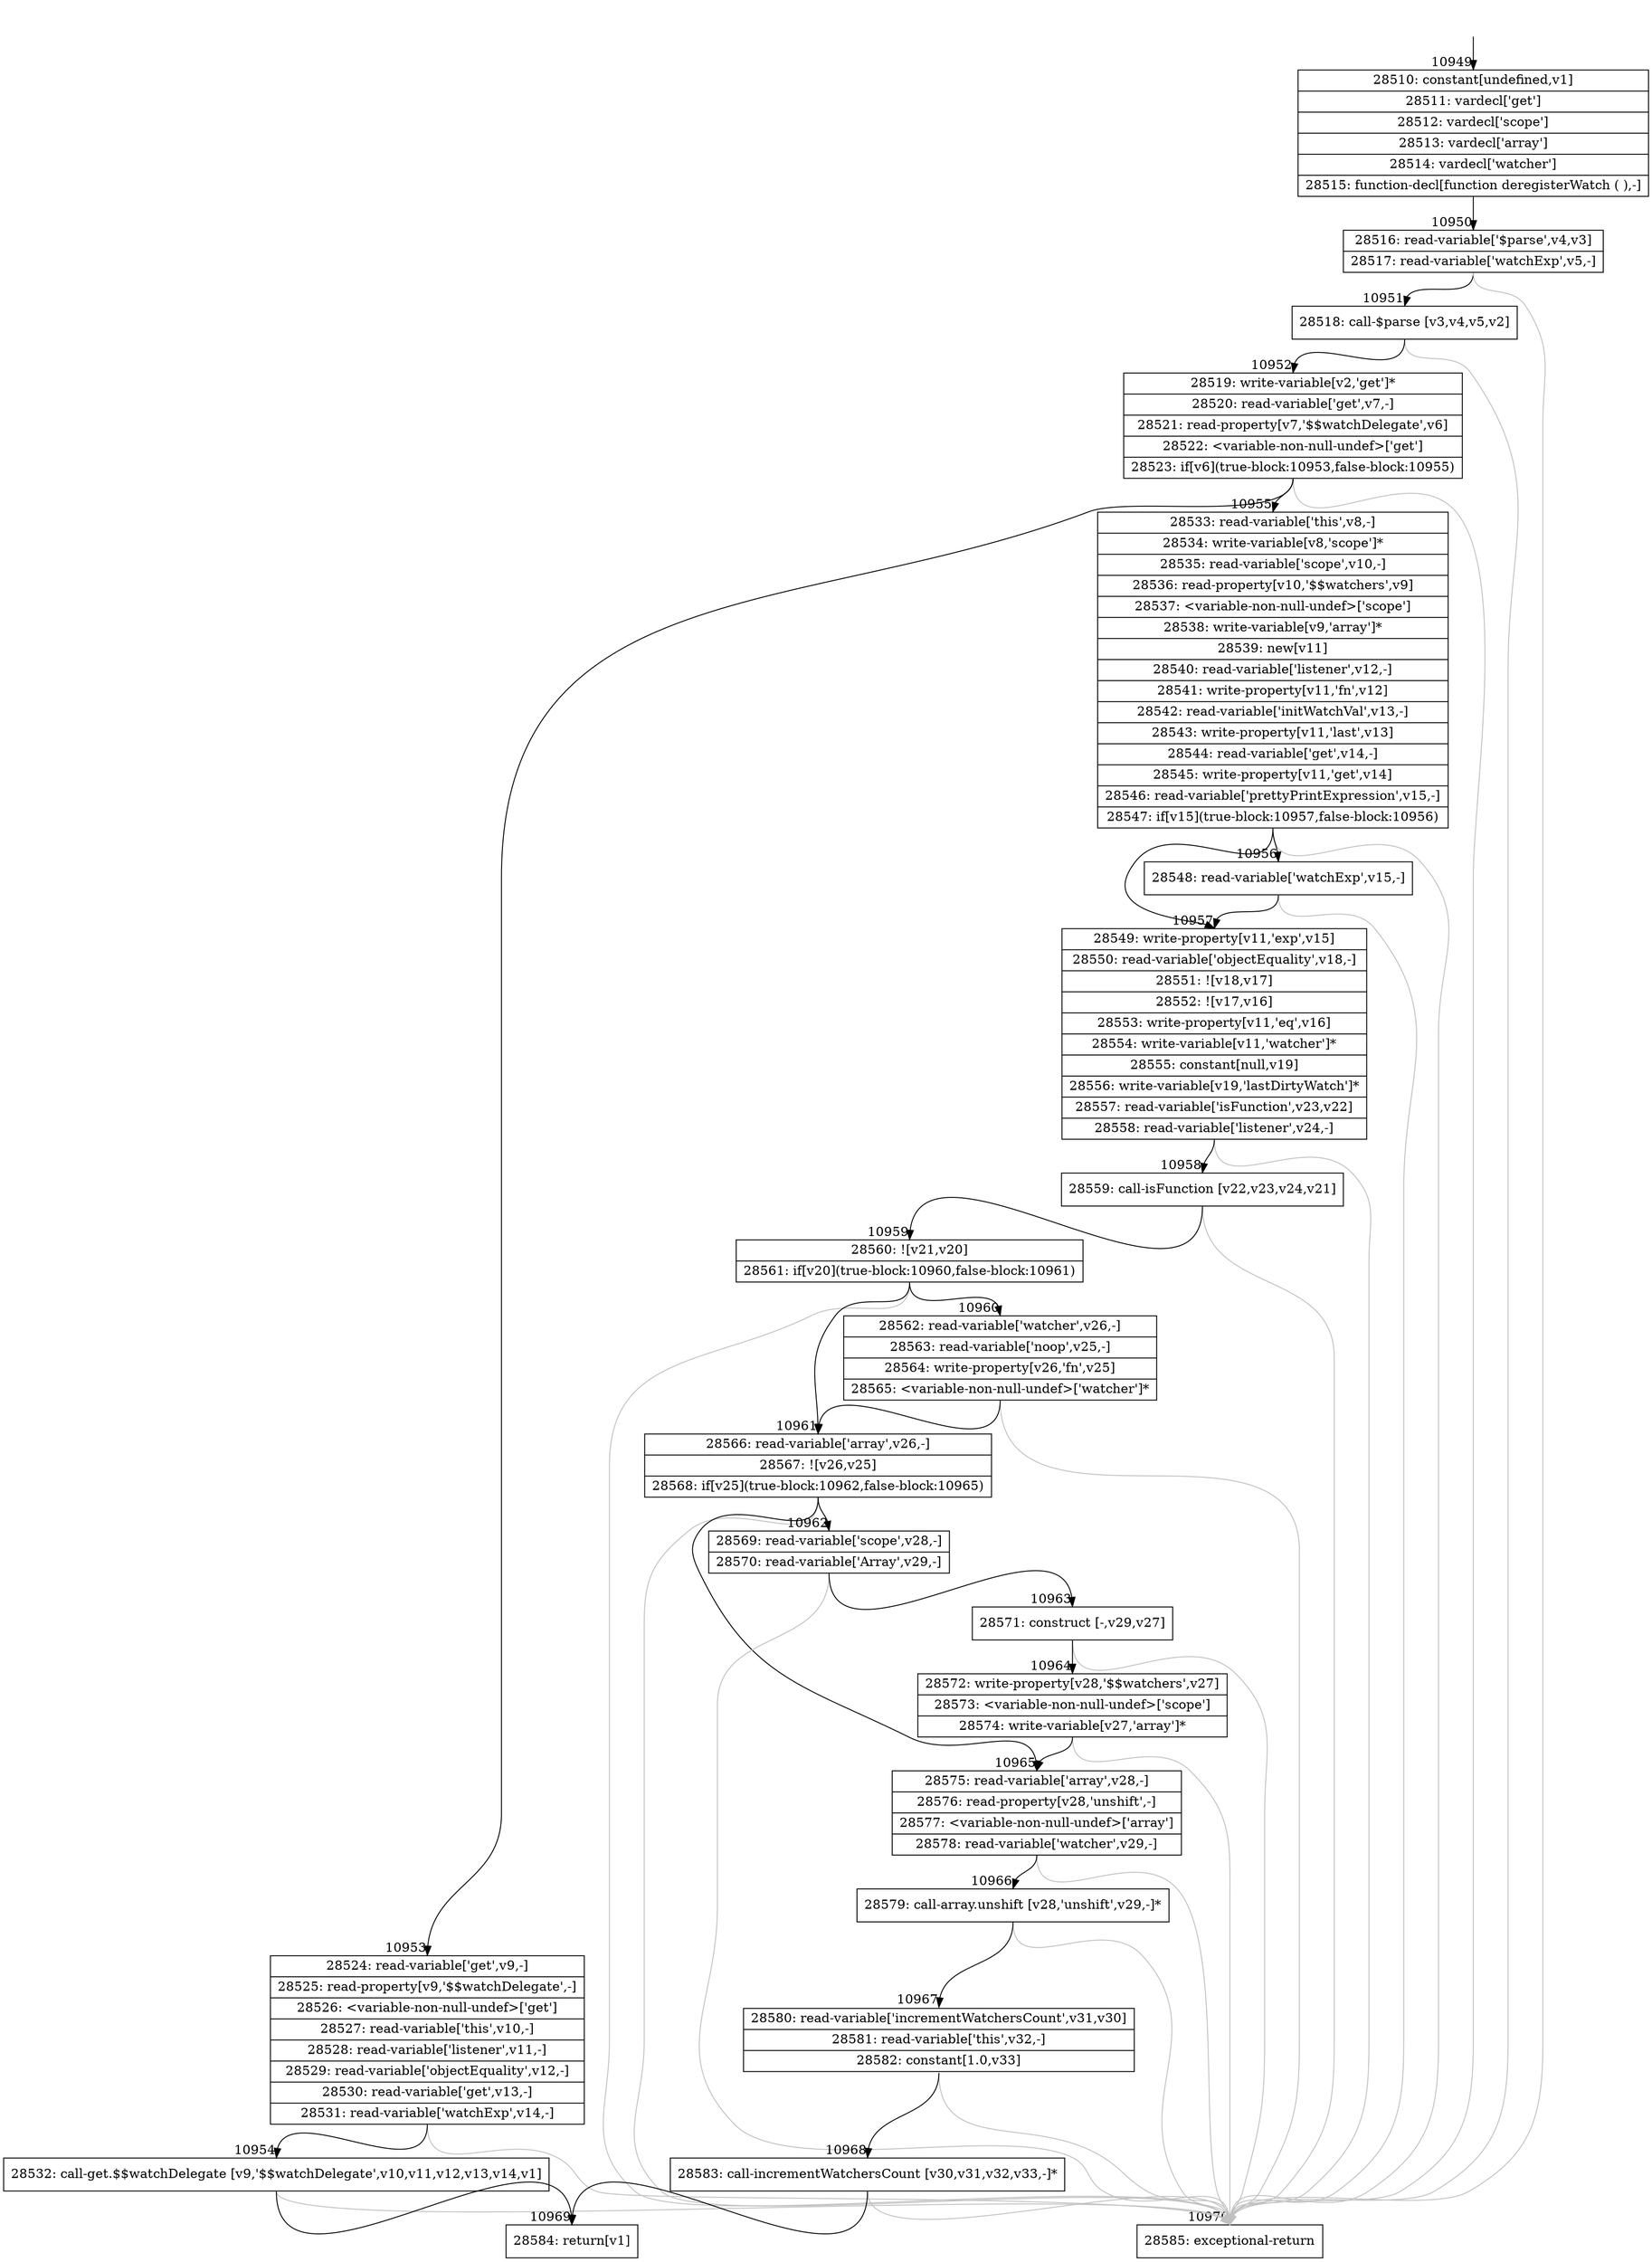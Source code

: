 digraph {
rankdir="TD"
BB_entry850[shape=none,label=""];
BB_entry850 -> BB10949 [tailport=s, headport=n, headlabel="    10949"]
BB10949 [shape=record label="{28510: constant[undefined,v1]|28511: vardecl['get']|28512: vardecl['scope']|28513: vardecl['array']|28514: vardecl['watcher']|28515: function-decl[function deregisterWatch ( ),-]}" ] 
BB10949 -> BB10950 [tailport=s, headport=n, headlabel="      10950"]
BB10950 [shape=record label="{28516: read-variable['$parse',v4,v3]|28517: read-variable['watchExp',v5,-]}" ] 
BB10950 -> BB10951 [tailport=s, headport=n, headlabel="      10951"]
BB10950 -> BB10970 [tailport=s, headport=n, color=gray, headlabel="      10970"]
BB10951 [shape=record label="{28518: call-$parse [v3,v4,v5,v2]}" ] 
BB10951 -> BB10952 [tailport=s, headport=n, headlabel="      10952"]
BB10951 -> BB10970 [tailport=s, headport=n, color=gray]
BB10952 [shape=record label="{28519: write-variable[v2,'get']*|28520: read-variable['get',v7,-]|28521: read-property[v7,'$$watchDelegate',v6]|28522: \<variable-non-null-undef\>['get']|28523: if[v6](true-block:10953,false-block:10955)}" ] 
BB10952 -> BB10953 [tailport=s, headport=n, headlabel="      10953"]
BB10952 -> BB10955 [tailport=s, headport=n, headlabel="      10955"]
BB10952 -> BB10970 [tailport=s, headport=n, color=gray]
BB10953 [shape=record label="{28524: read-variable['get',v9,-]|28525: read-property[v9,'$$watchDelegate',-]|28526: \<variable-non-null-undef\>['get']|28527: read-variable['this',v10,-]|28528: read-variable['listener',v11,-]|28529: read-variable['objectEquality',v12,-]|28530: read-variable['get',v13,-]|28531: read-variable['watchExp',v14,-]}" ] 
BB10953 -> BB10954 [tailport=s, headport=n, headlabel="      10954"]
BB10953 -> BB10970 [tailport=s, headport=n, color=gray]
BB10954 [shape=record label="{28532: call-get.$$watchDelegate [v9,'$$watchDelegate',v10,v11,v12,v13,v14,v1]}" ] 
BB10954 -> BB10969 [tailport=s, headport=n, headlabel="      10969"]
BB10954 -> BB10970 [tailport=s, headport=n, color=gray]
BB10955 [shape=record label="{28533: read-variable['this',v8,-]|28534: write-variable[v8,'scope']*|28535: read-variable['scope',v10,-]|28536: read-property[v10,'$$watchers',v9]|28537: \<variable-non-null-undef\>['scope']|28538: write-variable[v9,'array']*|28539: new[v11]|28540: read-variable['listener',v12,-]|28541: write-property[v11,'fn',v12]|28542: read-variable['initWatchVal',v13,-]|28543: write-property[v11,'last',v13]|28544: read-variable['get',v14,-]|28545: write-property[v11,'get',v14]|28546: read-variable['prettyPrintExpression',v15,-]|28547: if[v15](true-block:10957,false-block:10956)}" ] 
BB10955 -> BB10957 [tailport=s, headport=n, headlabel="      10957"]
BB10955 -> BB10956 [tailport=s, headport=n, headlabel="      10956"]
BB10955 -> BB10970 [tailport=s, headport=n, color=gray]
BB10956 [shape=record label="{28548: read-variable['watchExp',v15,-]}" ] 
BB10956 -> BB10957 [tailport=s, headport=n]
BB10956 -> BB10970 [tailport=s, headport=n, color=gray]
BB10957 [shape=record label="{28549: write-property[v11,'exp',v15]|28550: read-variable['objectEquality',v18,-]|28551: ![v18,v17]|28552: ![v17,v16]|28553: write-property[v11,'eq',v16]|28554: write-variable[v11,'watcher']*|28555: constant[null,v19]|28556: write-variable[v19,'lastDirtyWatch']*|28557: read-variable['isFunction',v23,v22]|28558: read-variable['listener',v24,-]}" ] 
BB10957 -> BB10958 [tailport=s, headport=n, headlabel="      10958"]
BB10957 -> BB10970 [tailport=s, headport=n, color=gray]
BB10958 [shape=record label="{28559: call-isFunction [v22,v23,v24,v21]}" ] 
BB10958 -> BB10959 [tailport=s, headport=n, headlabel="      10959"]
BB10958 -> BB10970 [tailport=s, headport=n, color=gray]
BB10959 [shape=record label="{28560: ![v21,v20]|28561: if[v20](true-block:10960,false-block:10961)}" ] 
BB10959 -> BB10960 [tailport=s, headport=n, headlabel="      10960"]
BB10959 -> BB10961 [tailport=s, headport=n, headlabel="      10961"]
BB10959 -> BB10970 [tailport=s, headport=n, color=gray]
BB10960 [shape=record label="{28562: read-variable['watcher',v26,-]|28563: read-variable['noop',v25,-]|28564: write-property[v26,'fn',v25]|28565: \<variable-non-null-undef\>['watcher']*}" ] 
BB10960 -> BB10961 [tailport=s, headport=n]
BB10960 -> BB10970 [tailport=s, headport=n, color=gray]
BB10961 [shape=record label="{28566: read-variable['array',v26,-]|28567: ![v26,v25]|28568: if[v25](true-block:10962,false-block:10965)}" ] 
BB10961 -> BB10962 [tailport=s, headport=n, headlabel="      10962"]
BB10961 -> BB10965 [tailport=s, headport=n, headlabel="      10965"]
BB10961 -> BB10970 [tailport=s, headport=n, color=gray]
BB10962 [shape=record label="{28569: read-variable['scope',v28,-]|28570: read-variable['Array',v29,-]}" ] 
BB10962 -> BB10963 [tailport=s, headport=n, headlabel="      10963"]
BB10962 -> BB10970 [tailport=s, headport=n, color=gray]
BB10963 [shape=record label="{28571: construct [-,v29,v27]}" ] 
BB10963 -> BB10964 [tailport=s, headport=n, headlabel="      10964"]
BB10963 -> BB10970 [tailport=s, headport=n, color=gray]
BB10964 [shape=record label="{28572: write-property[v28,'$$watchers',v27]|28573: \<variable-non-null-undef\>['scope']|28574: write-variable[v27,'array']*}" ] 
BB10964 -> BB10965 [tailport=s, headport=n]
BB10964 -> BB10970 [tailport=s, headport=n, color=gray]
BB10965 [shape=record label="{28575: read-variable['array',v28,-]|28576: read-property[v28,'unshift',-]|28577: \<variable-non-null-undef\>['array']|28578: read-variable['watcher',v29,-]}" ] 
BB10965 -> BB10966 [tailport=s, headport=n, headlabel="      10966"]
BB10965 -> BB10970 [tailport=s, headport=n, color=gray]
BB10966 [shape=record label="{28579: call-array.unshift [v28,'unshift',v29,-]*}" ] 
BB10966 -> BB10967 [tailport=s, headport=n, headlabel="      10967"]
BB10966 -> BB10970 [tailport=s, headport=n, color=gray]
BB10967 [shape=record label="{28580: read-variable['incrementWatchersCount',v31,v30]|28581: read-variable['this',v32,-]|28582: constant[1.0,v33]}" ] 
BB10967 -> BB10968 [tailport=s, headport=n, headlabel="      10968"]
BB10967 -> BB10970 [tailport=s, headport=n, color=gray]
BB10968 [shape=record label="{28583: call-incrementWatchersCount [v30,v31,v32,v33,-]*}" ] 
BB10968 -> BB10969 [tailport=s, headport=n]
BB10968 -> BB10970 [tailport=s, headport=n, color=gray]
BB10969 [shape=record label="{28584: return[v1]}" ] 
BB10970 [shape=record label="{28585: exceptional-return}" ] 
//#$~ 15304
}
